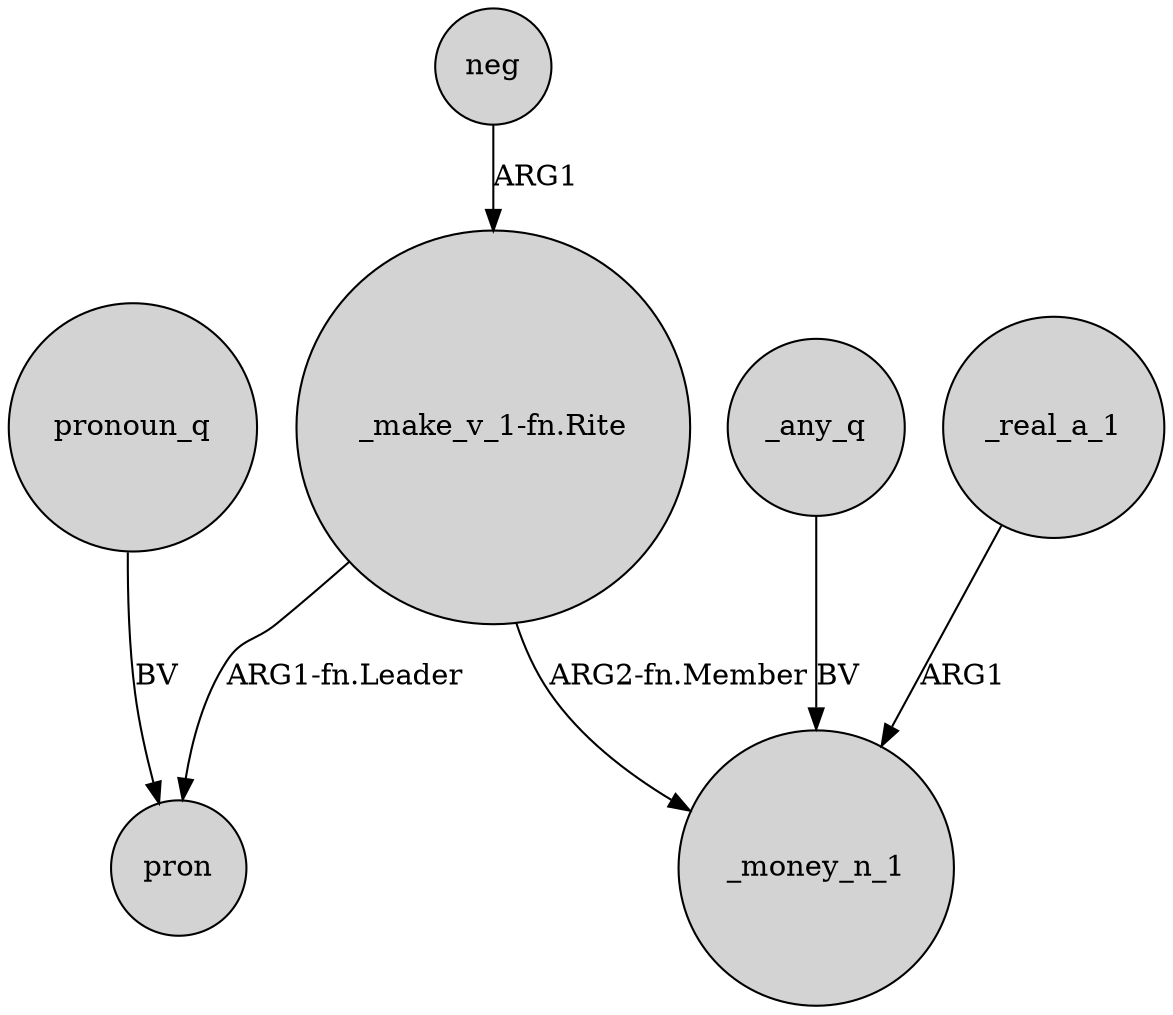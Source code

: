 digraph {
	node [shape=circle style=filled]
	"_make_v_1-fn.Rite" -> pron [label="ARG1-fn.Leader"]
	"_make_v_1-fn.Rite" -> _money_n_1 [label="ARG2-fn.Member"]
	_any_q -> _money_n_1 [label=BV]
	pronoun_q -> pron [label=BV]
	neg -> "_make_v_1-fn.Rite" [label=ARG1]
	_real_a_1 -> _money_n_1 [label=ARG1]
}
